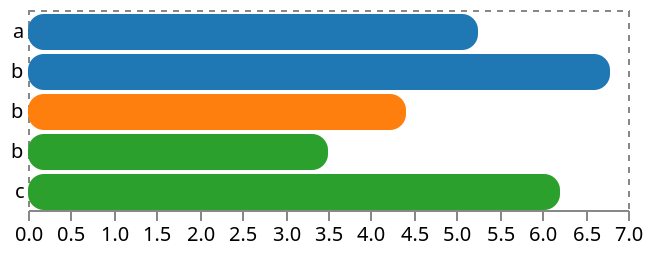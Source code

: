 {
  "schema": {"language": "vega", "version": "3.0.0"},
  "width": 300,
  "padding": 5,
  "autosize": "pad",

  "encode": {
    "enter": {
      "fill": {"value": "transparent"},
      "strokeWidth": {"value": 1},
      "stroke": {"value": "#888"}
    },
    "update": {
      "strokeDash": {"value": [3, 3]}
    },
    "hover": {
      "strokeDash": {"value": []}
    }
  },

  "signals": [
    {
      "name": "height",
      "update": "extent[1] * rangeStep"
    },
    {
      "name": "rangeStep",
      "value": 20
    }
  ],

  "data": [
    {
      "name": "tuples",
      "values": [
        {"a": 0, "b": "a", "c": 6.3},
        {"a": 0, "b": "a", "c": 4.2},
        {"a": 0, "b": "b", "c": 6.8},
        {"a": 1, "b": "b", "c": 4.4},
        {"a": 2, "b": "b", "c": 3.5},
        {"a": 2, "b": "c", "c": 6.2}
      ],
      "transform": [
        {
          "type": "aggregate",
          "groupby": ["a", "b"],
          "fields": ["c"],
          "ops": ["average"],
          "as": ["c"]
        }
      ]
    },
    {
      "name": "trellis",
      "source": "tuples",
      "transform": [
        {
          "type": "aggregate",
          "groupby": ["a"]
        },
        {
          "type": "stack",
          "field": "count"
        },
        {
          "type": "extent",
          "field": "y1",
          "signal": "extent"
        }
      ]
    }
  ],

  "scales": [
    {
      "name": "xscale",
      "domain": {"data": "tuples", "field": "c"},
      "nice": true,
      "zero": true,
      "round": true,
      "range": "width"
    },
    {
      "name": "color",
      "type": "ordinal",
      "scheme": "category10",
      "domain": {"data": "trellis", "field": "a"}
    }
  ],

  "axes": [
    { "orient": "bottom", "scale": "xscale", "domain": true }
  ],

  "marks": [
    {
      "type": "group",

      "from": {
        "data": "trellis",
        "facet": {
          "name": "faceted_tuples",
          "data": "tuples",
          "groupby": "a"
        }
      },

      "encode": {
        "enter": {
          "x": {"value": 0},
          "width": {"signal": "width"},
          "y": {"field": "y0", "mult": {"signal": "rangeStep"}},
          "y2": {"field": "y1", "mult": {"signal": "rangeStep"}}
        }
      },

      "scales": [
        {
          "name": "yscale",
          "type": "band",
          "padding": 0.11,
          "round": true,
          "domain": {"data": "faceted_tuples", "field": "b"},
          "rangeStep": {"signal": "rangeStep"}
        }
      ],

      "axes": [
        { "orient": "left", "scale": "yscale",
          "tickSize": 0, "tickPadding": 4, "domain": false }
      ],

      "marks": [
        {
          "type": "rect",
          "from": {"data": "faceted_tuples"},
          "encode": {
            "enter": {
              "x": {"value": 0},
              "x2": {"scale": "xscale", "field": "c"},
              "y": {"scale": "yscale", "field": "b"},
              "height": {"scale": "yscale", "band": 1},
              "fill": {"scale": "color", "field": "a"},
              "cornerRadius": {"value": 8},
              "strokeWidth": {"value": 2}
            },
            "update": {
              "stroke": {"value": null}
            },
            "hover": {
              "stroke": {"value": "firebrick"}
            }
          }
        }
      ]
    }
  ]
}